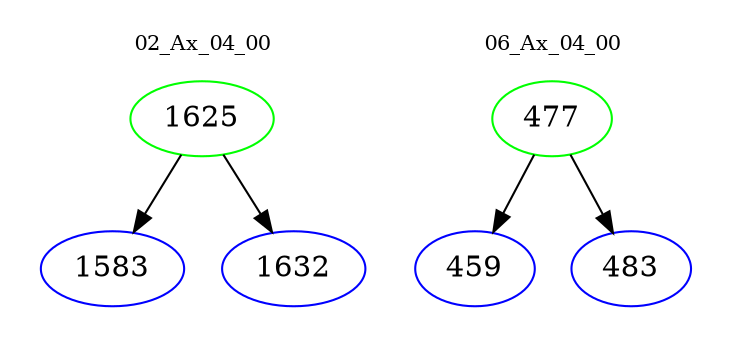 digraph{
subgraph cluster_0 {
color = white
label = "02_Ax_04_00";
fontsize=10;
T0_1625 [label="1625", color="green"]
T0_1625 -> T0_1583 [color="black"]
T0_1583 [label="1583", color="blue"]
T0_1625 -> T0_1632 [color="black"]
T0_1632 [label="1632", color="blue"]
}
subgraph cluster_1 {
color = white
label = "06_Ax_04_00";
fontsize=10;
T1_477 [label="477", color="green"]
T1_477 -> T1_459 [color="black"]
T1_459 [label="459", color="blue"]
T1_477 -> T1_483 [color="black"]
T1_483 [label="483", color="blue"]
}
}
